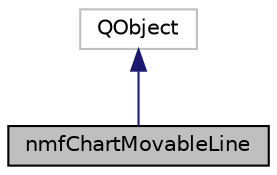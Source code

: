 digraph "nmfChartMovableLine"
{
 // LATEX_PDF_SIZE
  edge [fontname="Helvetica",fontsize="10",labelfontname="Helvetica",labelfontsize="10"];
  node [fontname="Helvetica",fontsize="10",shape=record];
  Node1 [label="nmfChartMovableLine",height=0.2,width=0.4,color="black", fillcolor="grey75", style="filled", fontcolor="black",tooltip="This class allows the user to create a multi-segmented line. The user may add vertices to a line segm..."];
  Node2 -> Node1 [dir="back",color="midnightblue",fontsize="10",style="solid",fontname="Helvetica"];
  Node2 [label="QObject",height=0.2,width=0.4,color="grey75", fillcolor="white", style="filled",tooltip=" "];
}
